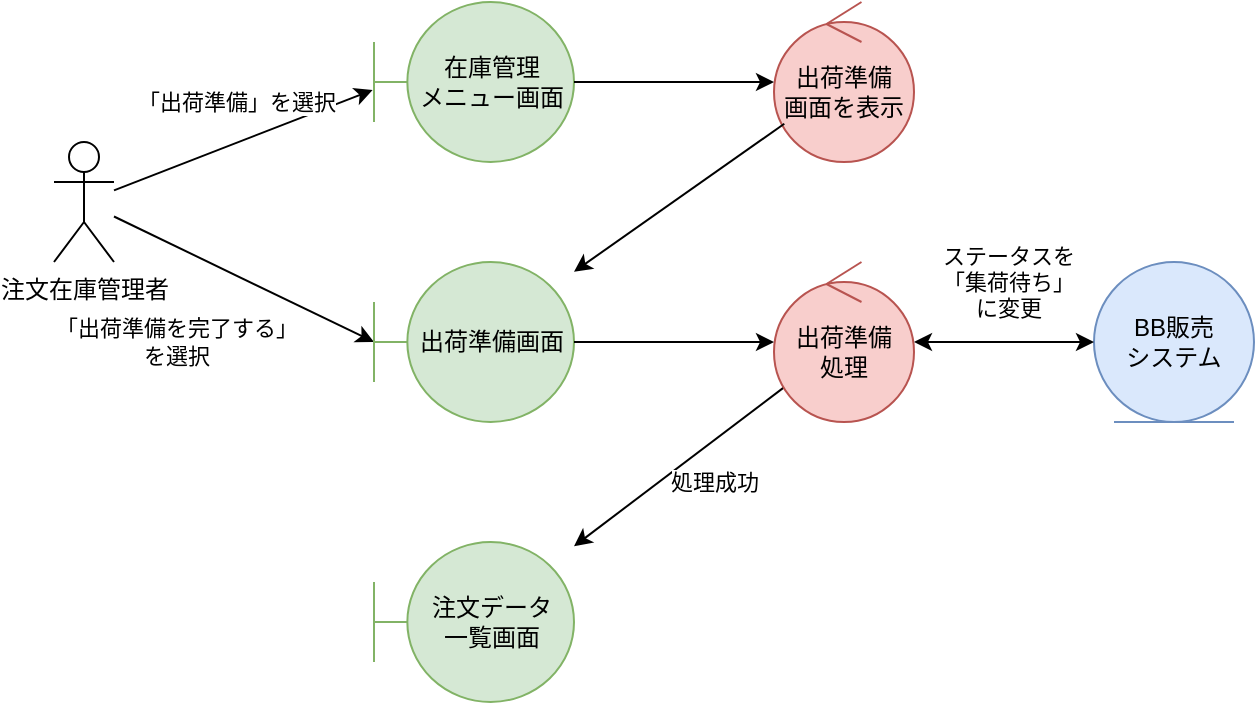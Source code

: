 <mxfile>
    <diagram id="cugUsBRw9R_G6k15aubC" name="ページ1">
        <mxGraphModel dx="746" dy="419" grid="1" gridSize="10" guides="1" tooltips="1" connect="1" arrows="1" fold="1" page="1" pageScale="1" pageWidth="827" pageHeight="1169" math="0" shadow="0">
            <root>
                <mxCell id="0"/>
                <mxCell id="1" parent="0"/>
                <mxCell id="2" value="注文在庫管理者" style="shape=umlActor;verticalLabelPosition=bottom;verticalAlign=top;html=1;" parent="1" vertex="1">
                    <mxGeometry x="60" y="90" width="30" height="60" as="geometry"/>
                </mxCell>
                <mxCell id="3" value="在庫管理&lt;div&gt;メニュー画面&lt;/div&gt;" style="shape=umlBoundary;whiteSpace=wrap;html=1;fillColor=#d5e8d4;strokeColor=#82b366;" parent="1" vertex="1">
                    <mxGeometry x="220" y="20" width="100" height="80" as="geometry"/>
                </mxCell>
                <mxCell id="7" value="" style="endArrow=classic;html=1;entryX=0;entryY=0.5;entryDx=0;entryDy=0;entryPerimeter=0;" parent="1" source="2" target="14" edge="1">
                    <mxGeometry width="50" height="50" relative="1" as="geometry">
                        <mxPoint x="635" y="130" as="sourcePoint"/>
                        <mxPoint x="150" y="270" as="targetPoint"/>
                    </mxGeometry>
                </mxCell>
                <mxCell id="18" value="「出荷準備を完了する」&lt;div&gt;を選択&lt;/div&gt;" style="edgeLabel;html=1;align=center;verticalAlign=middle;resizable=0;points=[];" parent="7" vertex="1" connectable="0">
                    <mxGeometry x="-0.107" y="-1" relative="1" as="geometry">
                        <mxPoint x="-27" y="34" as="offset"/>
                    </mxGeometry>
                </mxCell>
                <mxCell id="8" value="" style="endArrow=classic;html=1;entryX=-0.007;entryY=0.55;entryDx=0;entryDy=0;entryPerimeter=0;" parent="1" source="2" target="3" edge="1">
                    <mxGeometry width="50" height="50" relative="1" as="geometry">
                        <mxPoint x="170" y="160" as="sourcePoint"/>
                        <mxPoint x="695" y="90" as="targetPoint"/>
                    </mxGeometry>
                </mxCell>
                <mxCell id="9" value="「出荷準備」を選択" style="edgeLabel;html=1;align=center;verticalAlign=middle;resizable=0;points=[];" parent="8" vertex="1" connectable="0">
                    <mxGeometry x="-0.018" relative="1" as="geometry">
                        <mxPoint x="-3" y="-20" as="offset"/>
                    </mxGeometry>
                </mxCell>
                <mxCell id="11" value="出荷準備&lt;br&gt;&lt;div&gt;画面を表示&lt;/div&gt;" style="ellipse;shape=umlControl;whiteSpace=wrap;html=1;fillColor=#f8cecc;strokeColor=#b85450;" parent="1" vertex="1">
                    <mxGeometry x="420" y="20" width="70" height="80" as="geometry"/>
                </mxCell>
                <mxCell id="12" value="" style="endArrow=classic;html=1;" parent="1" source="3" target="11" edge="1">
                    <mxGeometry width="50" height="50" relative="1" as="geometry">
                        <mxPoint x="645" y="140" as="sourcePoint"/>
                        <mxPoint x="695" y="90" as="targetPoint"/>
                    </mxGeometry>
                </mxCell>
                <mxCell id="14" value="&lt;div&gt;出荷準備画面&lt;/div&gt;" style="shape=umlBoundary;whiteSpace=wrap;html=1;fillColor=#d5e8d4;strokeColor=#82b366;" parent="1" vertex="1">
                    <mxGeometry x="220" y="150" width="100" height="80" as="geometry"/>
                </mxCell>
                <mxCell id="16" value="" style="endArrow=classic;html=1;" parent="1" edge="1" target="29" source="19">
                    <mxGeometry width="50" height="50" relative="1" as="geometry">
                        <mxPoint x="645" y="140" as="sourcePoint"/>
                        <mxPoint x="490" y="350" as="targetPoint"/>
                    </mxGeometry>
                </mxCell>
                <mxCell id="30" value="処理成功" style="edgeLabel;html=1;align=center;verticalAlign=middle;resizable=0;points=[];" vertex="1" connectable="0" parent="16">
                    <mxGeometry x="0.277" y="-4" relative="1" as="geometry">
                        <mxPoint x="34" as="offset"/>
                    </mxGeometry>
                </mxCell>
                <mxCell id="17" value="" style="endArrow=classic;html=1;" parent="1" source="11" target="14" edge="1">
                    <mxGeometry width="50" height="50" relative="1" as="geometry">
                        <mxPoint x="655" y="150" as="sourcePoint"/>
                        <mxPoint x="705" y="100" as="targetPoint"/>
                    </mxGeometry>
                </mxCell>
                <mxCell id="19" value="出荷準備&lt;div&gt;処理&lt;/div&gt;" style="ellipse;shape=umlControl;whiteSpace=wrap;html=1;fillColor=#f8cecc;strokeColor=#b85450;" vertex="1" parent="1">
                    <mxGeometry x="420" y="150" width="70" height="80" as="geometry"/>
                </mxCell>
                <mxCell id="20" value="" style="endArrow=classic;html=1;" edge="1" parent="1" source="14" target="19">
                    <mxGeometry width="50" height="50" relative="1" as="geometry">
                        <mxPoint x="655" y="150" as="sourcePoint"/>
                        <mxPoint x="705" y="100" as="targetPoint"/>
                    </mxGeometry>
                </mxCell>
                <mxCell id="22" value="BB販売&lt;div&gt;システム&lt;/div&gt;" style="ellipse;shape=umlEntity;whiteSpace=wrap;html=1;fillColor=#dae8fc;strokeColor=#6c8ebf;" vertex="1" parent="1">
                    <mxGeometry x="580" y="150" width="80" height="80" as="geometry"/>
                </mxCell>
                <mxCell id="23" value="" style="endArrow=classic;startArrow=classic;html=1;" edge="1" parent="1" source="22" target="19">
                    <mxGeometry width="50" height="50" relative="1" as="geometry">
                        <mxPoint x="380" y="210" as="sourcePoint"/>
                        <mxPoint x="430" y="160" as="targetPoint"/>
                    </mxGeometry>
                </mxCell>
                <mxCell id="24" value="ステータスを&lt;div&gt;「集荷待ち」&lt;/div&gt;&lt;div&gt;に変更&lt;/div&gt;" style="edgeLabel;html=1;align=center;verticalAlign=middle;resizable=0;points=[];" vertex="1" connectable="0" parent="23">
                    <mxGeometry x="-0.044" y="4" relative="1" as="geometry">
                        <mxPoint y="-34" as="offset"/>
                    </mxGeometry>
                </mxCell>
                <mxCell id="29" value="&lt;div&gt;注文データ&lt;/div&gt;&lt;div&gt;一覧画面&lt;/div&gt;" style="shape=umlBoundary;whiteSpace=wrap;html=1;fillColor=#d5e8d4;strokeColor=#82b366;" vertex="1" parent="1">
                    <mxGeometry x="220" y="290" width="100" height="80" as="geometry"/>
                </mxCell>
            </root>
        </mxGraphModel>
    </diagram>
</mxfile>